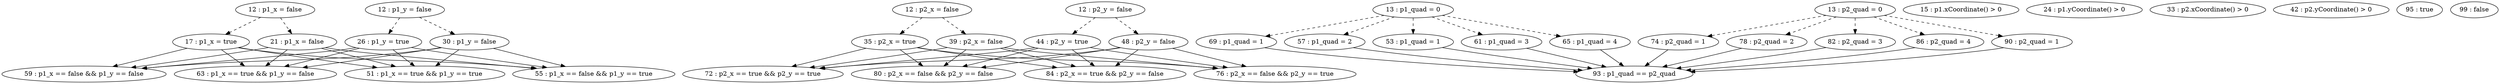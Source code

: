digraph G {
"12 : p1_x = false"
"12 : p1_x = false" -> "17 : p1_x = true" [style=dashed]
"12 : p1_x = false" -> "21 : p1_x = false" [style=dashed]
"12 : p1_y = false"
"12 : p1_y = false" -> "26 : p1_y = true" [style=dashed]
"12 : p1_y = false" -> "30 : p1_y = false" [style=dashed]
"12 : p2_x = false"
"12 : p2_x = false" -> "35 : p2_x = true" [style=dashed]
"12 : p2_x = false" -> "39 : p2_x = false" [style=dashed]
"12 : p2_y = false"
"12 : p2_y = false" -> "44 : p2_y = true" [style=dashed]
"12 : p2_y = false" -> "48 : p2_y = false" [style=dashed]
"13 : p1_quad = 0"
"13 : p1_quad = 0" -> "69 : p1_quad = 1" [style=dashed]
"13 : p1_quad = 0" -> "57 : p1_quad = 2" [style=dashed]
"13 : p1_quad = 0" -> "53 : p1_quad = 1" [style=dashed]
"13 : p1_quad = 0" -> "61 : p1_quad = 3" [style=dashed]
"13 : p1_quad = 0" -> "65 : p1_quad = 4" [style=dashed]
"13 : p2_quad = 0"
"13 : p2_quad = 0" -> "74 : p2_quad = 1" [style=dashed]
"13 : p2_quad = 0" -> "78 : p2_quad = 2" [style=dashed]
"13 : p2_quad = 0" -> "82 : p2_quad = 3" [style=dashed]
"13 : p2_quad = 0" -> "86 : p2_quad = 4" [style=dashed]
"13 : p2_quad = 0" -> "90 : p2_quad = 1" [style=dashed]
"15 : p1.xCoordinate() > 0"
"17 : p1_x = true"
"17 : p1_x = true" -> "51 : p1_x == true && p1_y == true"
"17 : p1_x = true" -> "55 : p1_x == false && p1_y == true"
"17 : p1_x = true" -> "59 : p1_x == false && p1_y == false"
"17 : p1_x = true" -> "63 : p1_x == true && p1_y == false"
"21 : p1_x = false"
"21 : p1_x = false" -> "51 : p1_x == true && p1_y == true"
"21 : p1_x = false" -> "55 : p1_x == false && p1_y == true"
"21 : p1_x = false" -> "59 : p1_x == false && p1_y == false"
"21 : p1_x = false" -> "63 : p1_x == true && p1_y == false"
"24 : p1.yCoordinate() > 0"
"26 : p1_y = true"
"26 : p1_y = true" -> "51 : p1_x == true && p1_y == true"
"26 : p1_y = true" -> "55 : p1_x == false && p1_y == true"
"26 : p1_y = true" -> "59 : p1_x == false && p1_y == false"
"26 : p1_y = true" -> "63 : p1_x == true && p1_y == false"
"30 : p1_y = false"
"30 : p1_y = false" -> "51 : p1_x == true && p1_y == true"
"30 : p1_y = false" -> "55 : p1_x == false && p1_y == true"
"30 : p1_y = false" -> "59 : p1_x == false && p1_y == false"
"30 : p1_y = false" -> "63 : p1_x == true && p1_y == false"
"33 : p2.xCoordinate() > 0"
"35 : p2_x = true"
"35 : p2_x = true" -> "84 : p2_x == true && p2_y == false"
"35 : p2_x = true" -> "76 : p2_x == false && p2_y == true"
"35 : p2_x = true" -> "72 : p2_x == true && p2_y == true"
"35 : p2_x = true" -> "80 : p2_x == false && p2_y == false"
"39 : p2_x = false"
"39 : p2_x = false" -> "84 : p2_x == true && p2_y == false"
"39 : p2_x = false" -> "76 : p2_x == false && p2_y == true"
"39 : p2_x = false" -> "72 : p2_x == true && p2_y == true"
"39 : p2_x = false" -> "80 : p2_x == false && p2_y == false"
"42 : p2.yCoordinate() > 0"
"44 : p2_y = true"
"44 : p2_y = true" -> "84 : p2_x == true && p2_y == false"
"44 : p2_y = true" -> "76 : p2_x == false && p2_y == true"
"44 : p2_y = true" -> "72 : p2_x == true && p2_y == true"
"44 : p2_y = true" -> "80 : p2_x == false && p2_y == false"
"48 : p2_y = false"
"48 : p2_y = false" -> "84 : p2_x == true && p2_y == false"
"48 : p2_y = false" -> "76 : p2_x == false && p2_y == true"
"48 : p2_y = false" -> "72 : p2_x == true && p2_y == true"
"48 : p2_y = false" -> "80 : p2_x == false && p2_y == false"
"51 : p1_x == true && p1_y == true"
"53 : p1_quad = 1"
"53 : p1_quad = 1" -> "93 : p1_quad == p2_quad"
"55 : p1_x == false && p1_y == true"
"57 : p1_quad = 2"
"57 : p1_quad = 2" -> "93 : p1_quad == p2_quad"
"59 : p1_x == false && p1_y == false"
"61 : p1_quad = 3"
"61 : p1_quad = 3" -> "93 : p1_quad == p2_quad"
"63 : p1_x == true && p1_y == false"
"65 : p1_quad = 4"
"65 : p1_quad = 4" -> "93 : p1_quad == p2_quad"
"69 : p1_quad = 1"
"69 : p1_quad = 1" -> "93 : p1_quad == p2_quad"
"72 : p2_x == true && p2_y == true"
"74 : p2_quad = 1"
"74 : p2_quad = 1" -> "93 : p1_quad == p2_quad"
"76 : p2_x == false && p2_y == true"
"78 : p2_quad = 2"
"78 : p2_quad = 2" -> "93 : p1_quad == p2_quad"
"80 : p2_x == false && p2_y == false"
"82 : p2_quad = 3"
"82 : p2_quad = 3" -> "93 : p1_quad == p2_quad"
"84 : p2_x == true && p2_y == false"
"86 : p2_quad = 4"
"86 : p2_quad = 4" -> "93 : p1_quad == p2_quad"
"90 : p2_quad = 1"
"90 : p2_quad = 1" -> "93 : p1_quad == p2_quad"
"93 : p1_quad == p2_quad"
"95 : true"
"99 : false"
}